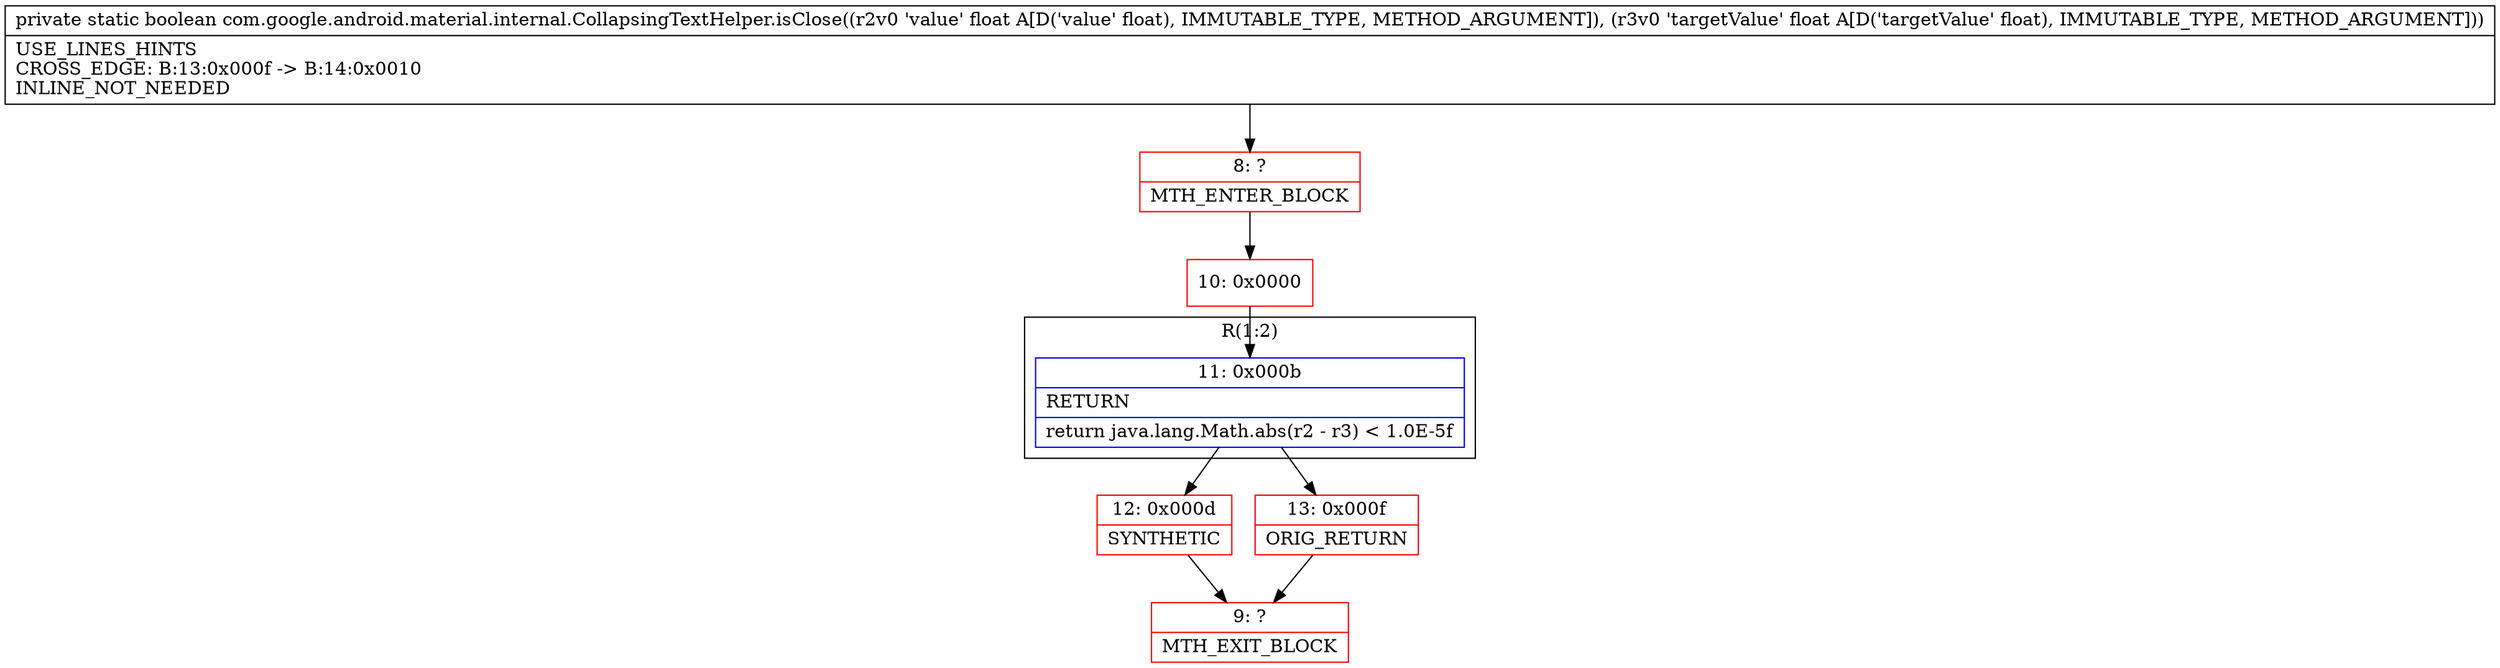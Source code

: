 digraph "CFG forcom.google.android.material.internal.CollapsingTextHelper.isClose(FF)Z" {
subgraph cluster_Region_229719987 {
label = "R(1:2)";
node [shape=record,color=blue];
Node_11 [shape=record,label="{11\:\ 0x000b|RETURN\l|return java.lang.Math.abs(r2 \- r3) \< 1.0E\-5f\l}"];
}
Node_8 [shape=record,color=red,label="{8\:\ ?|MTH_ENTER_BLOCK\l}"];
Node_10 [shape=record,color=red,label="{10\:\ 0x0000}"];
Node_12 [shape=record,color=red,label="{12\:\ 0x000d|SYNTHETIC\l}"];
Node_9 [shape=record,color=red,label="{9\:\ ?|MTH_EXIT_BLOCK\l}"];
Node_13 [shape=record,color=red,label="{13\:\ 0x000f|ORIG_RETURN\l}"];
MethodNode[shape=record,label="{private static boolean com.google.android.material.internal.CollapsingTextHelper.isClose((r2v0 'value' float A[D('value' float), IMMUTABLE_TYPE, METHOD_ARGUMENT]), (r3v0 'targetValue' float A[D('targetValue' float), IMMUTABLE_TYPE, METHOD_ARGUMENT]))  | USE_LINES_HINTS\lCROSS_EDGE: B:13:0x000f \-\> B:14:0x0010\lINLINE_NOT_NEEDED\l}"];
MethodNode -> Node_8;Node_11 -> Node_12;
Node_11 -> Node_13;
Node_8 -> Node_10;
Node_10 -> Node_11;
Node_12 -> Node_9;
Node_13 -> Node_9;
}

